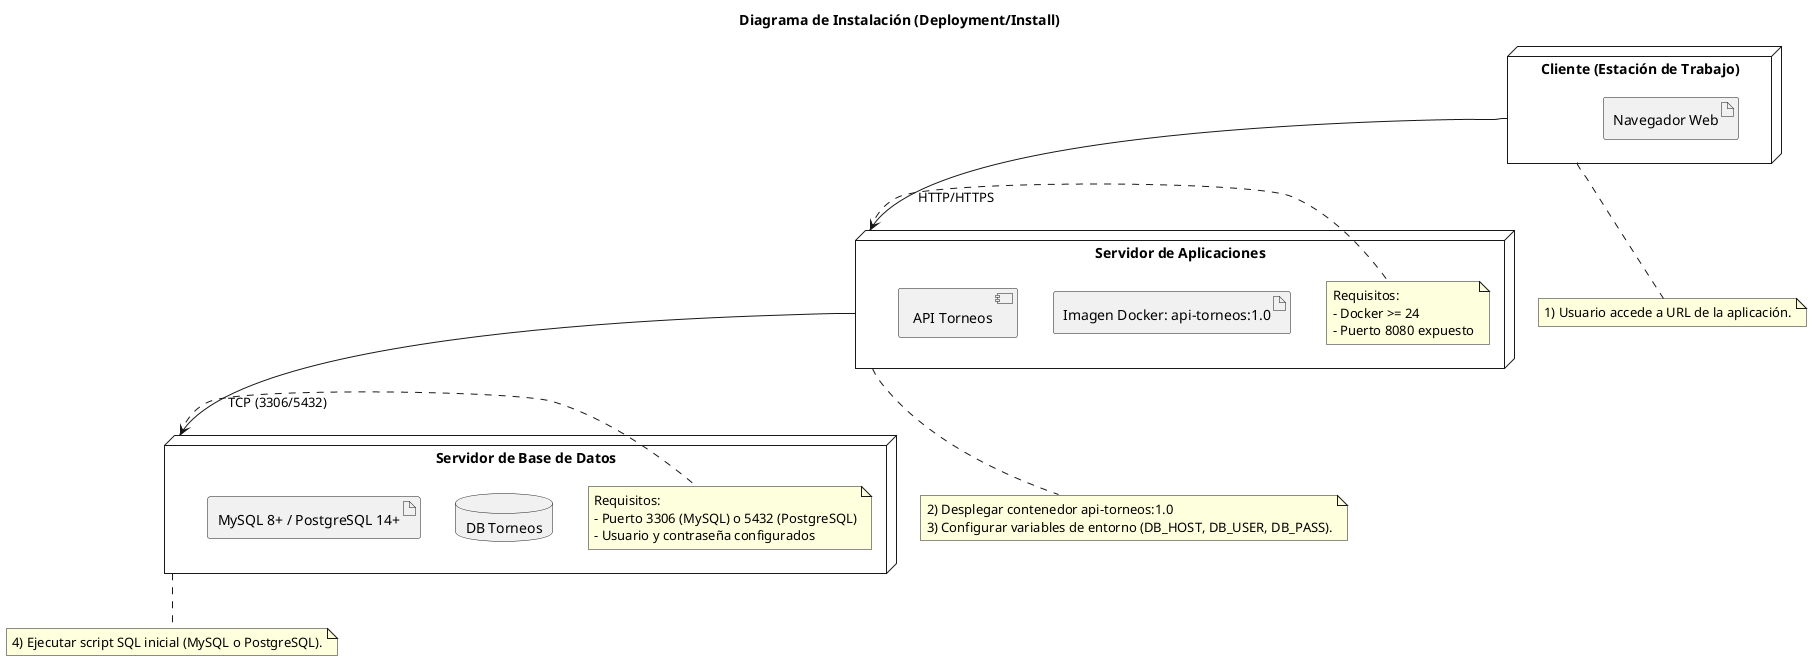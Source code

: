 @startuml
title Diagrama de Instalación (Deployment/Install)

node "Cliente (Estación de Trabajo)" as Client {
  artifact "Navegador Web"
}

node "Servidor de Aplicaciones" as AppSrv {
  artifact "Imagen Docker: api-torneos:1.0"
  component "API Torneos"
  note right of AppSrv
    Requisitos:
    - Docker >= 24
    - Puerto 8080 expuesto
  end note
}

node "Servidor de Base de Datos" as DBSrv {
  database "DB Torneos"
  artifact "MySQL 8+ / PostgreSQL 14+"
  note right of DBSrv
    Requisitos:
    - Puerto 3306 (MySQL) o 5432 (PostgreSQL)
    - Usuario y contraseña configurados
  end note
}

Client --> AppSrv : HTTP/HTTPS
AppSrv --> DBSrv : TCP (3306/5432)

' Pasos de instalación como notas
note bottom of Client
  1) Usuario accede a URL de la aplicación.
end note

note bottom of AppSrv
  2) Desplegar contenedor api-torneos:1.0
  3) Configurar variables de entorno (DB_HOST, DB_USER, DB_PASS).
end note

note bottom of DBSrv
  4) Ejecutar script SQL inicial (MySQL o PostgreSQL).
end note
@enduml